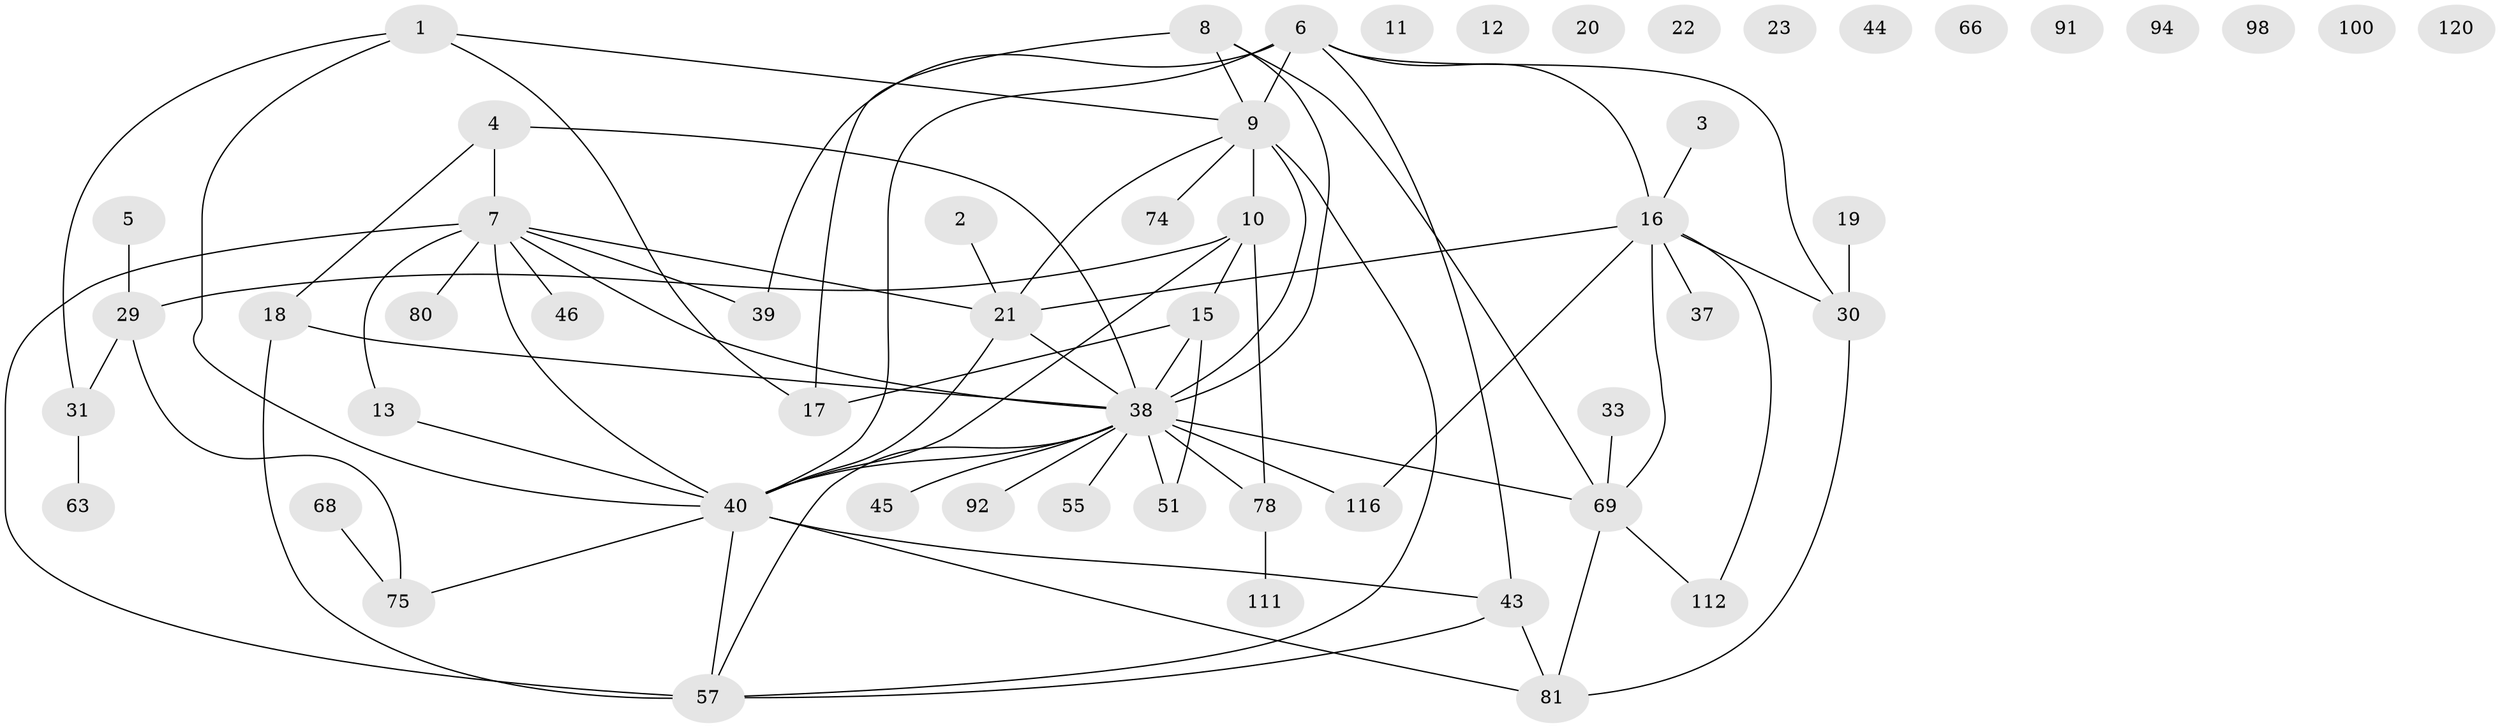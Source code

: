 // original degree distribution, {2: 0.23255813953488372, 1: 0.2248062015503876, 4: 0.13178294573643412, 5: 0.046511627906976744, 6: 0.05426356589147287, 3: 0.21705426356589147, 0: 0.08527131782945736, 7: 0.007751937984496124}
// Generated by graph-tools (version 1.1) at 2025/16/03/04/25 18:16:39]
// undirected, 55 vertices, 76 edges
graph export_dot {
graph [start="1"]
  node [color=gray90,style=filled];
  1 [super="+110"];
  2;
  3;
  4 [super="+32"];
  5;
  6 [super="+124+109"];
  7 [super="+28+25+122"];
  8 [super="+50"];
  9 [super="+24+36+34+14"];
  10 [super="+48+42"];
  11;
  12;
  13 [super="+86"];
  15 [super="+85+27+41"];
  16 [super="+26"];
  17 [super="+73"];
  18;
  19 [super="+70+89"];
  20;
  21 [super="+127"];
  22;
  23;
  29 [super="+35"];
  30;
  31 [super="+101"];
  33 [super="+126"];
  37;
  38 [super="+56+53+61+47"];
  39 [super="+67+118"];
  40 [super="+106+82+90+103"];
  43 [super="+62+108"];
  44;
  45 [super="+65"];
  46 [super="+52"];
  51;
  55 [super="+95"];
  57 [super="+58+88+121"];
  63 [super="+84"];
  66 [super="+97"];
  68;
  69 [super="+71+114"];
  74;
  75 [super="+83"];
  78 [super="+105"];
  80;
  81 [super="+119"];
  91;
  92;
  94;
  98;
  100;
  111;
  112;
  116;
  120;
  1 -- 17;
  1 -- 40;
  1 -- 9;
  1 -- 31;
  2 -- 21;
  3 -- 16;
  4 -- 18;
  4 -- 38;
  4 -- 7;
  5 -- 29;
  6 -- 30;
  6 -- 40 [weight=3];
  6 -- 9 [weight=2];
  6 -- 39;
  6 -- 43;
  6 -- 16;
  7 -- 38;
  7 -- 21;
  7 -- 40;
  7 -- 13;
  7 -- 80;
  7 -- 39;
  7 -- 57 [weight=2];
  7 -- 46;
  8 -- 38;
  8 -- 9 [weight=2];
  8 -- 69;
  8 -- 17;
  9 -- 38 [weight=3];
  9 -- 57;
  9 -- 21;
  9 -- 10 [weight=2];
  9 -- 74;
  10 -- 78;
  10 -- 40;
  10 -- 29;
  10 -- 15;
  13 -- 40;
  15 -- 38;
  15 -- 17;
  15 -- 51;
  16 -- 37;
  16 -- 69;
  16 -- 112;
  16 -- 116;
  16 -- 21 [weight=2];
  16 -- 30;
  18 -- 38;
  18 -- 57;
  19 -- 30;
  21 -- 38;
  21 -- 40;
  29 -- 75;
  29 -- 31;
  30 -- 81;
  31 -- 63;
  33 -- 69;
  38 -- 69;
  38 -- 116;
  38 -- 51;
  38 -- 55;
  38 -- 40 [weight=2];
  38 -- 92;
  38 -- 45;
  38 -- 78;
  38 -- 57;
  40 -- 43;
  40 -- 57;
  40 -- 81;
  40 -- 75;
  43 -- 57;
  43 -- 81;
  68 -- 75;
  69 -- 112;
  69 -- 81;
  78 -- 111;
}

